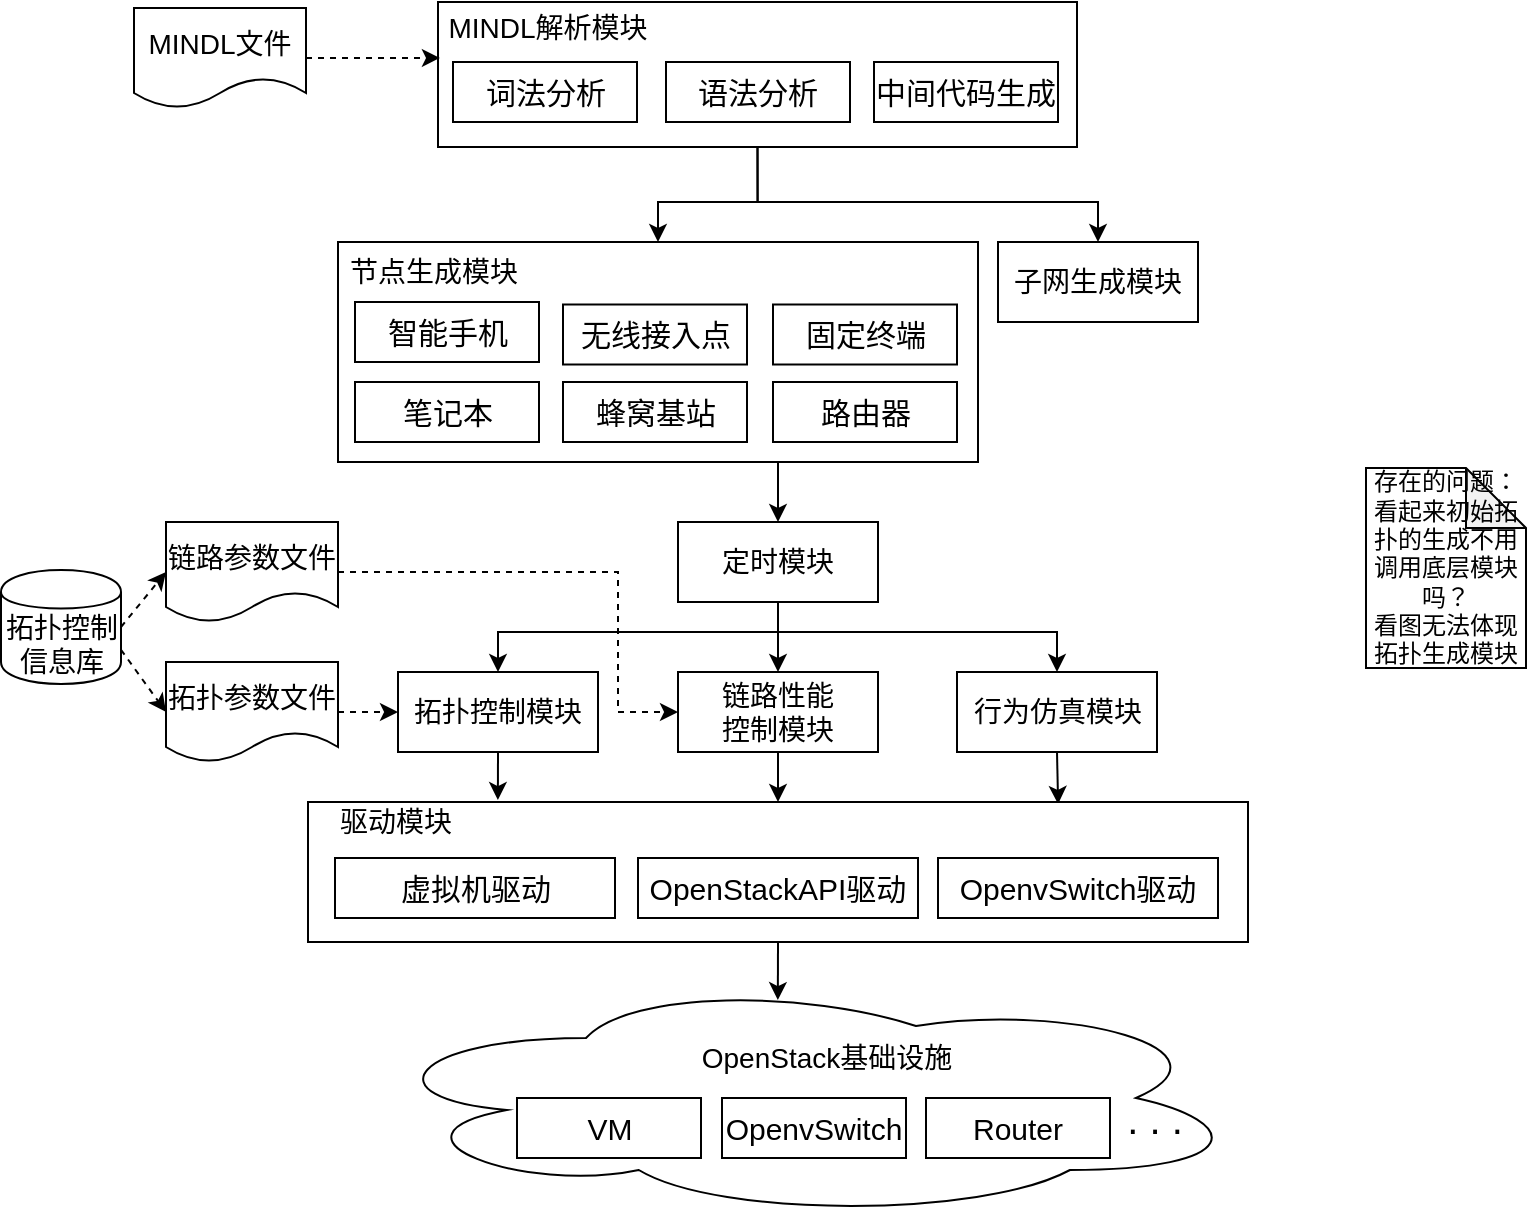 <mxfile version="12.9.4" type="github" pages="2">
  <diagram id="0fftqB5SDdim5vXBRDft" name="原型系统架构">
    <mxGraphModel dx="946" dy="516" grid="0" gridSize="10" guides="1" tooltips="1" connect="1" arrows="1" fold="1" page="1" pageScale="1" pageWidth="827" pageHeight="1169" math="0" shadow="0">
      <root>
        <mxCell id="uDjTmPQQSBD_klyHRm6x-0" />
        <mxCell id="uDjTmPQQSBD_klyHRm6x-1" parent="uDjTmPQQSBD_klyHRm6x-0" />
        <mxCell id="mweEFtc_OPY3hvF9jhtb-39" style="edgeStyle=orthogonalEdgeStyle;rounded=0;orthogonalLoop=1;jettySize=auto;html=1;exitX=0.5;exitY=1;exitDx=0;exitDy=0;entryX=0.5;entryY=0;entryDx=0;entryDy=0;fontSize=14;" parent="uDjTmPQQSBD_klyHRm6x-1" source="mweEFtc_OPY3hvF9jhtb-4" target="izRDwZDjz-BiOcL_oanG-0" edge="1">
          <mxGeometry relative="1" as="geometry">
            <Array as="points">
              <mxPoint x="390" y="330" />
              <mxPoint x="340" y="330" />
            </Array>
          </mxGeometry>
        </mxCell>
        <mxCell id="mweEFtc_OPY3hvF9jhtb-40" style="edgeStyle=orthogonalEdgeStyle;rounded=0;orthogonalLoop=1;jettySize=auto;html=1;exitX=0.5;exitY=1;exitDx=0;exitDy=0;entryX=0.5;entryY=0;entryDx=0;entryDy=0;fontSize=14;" parent="uDjTmPQQSBD_klyHRm6x-1" source="mweEFtc_OPY3hvF9jhtb-4" target="izRDwZDjz-BiOcL_oanG-1" edge="1">
          <mxGeometry relative="1" as="geometry">
            <Array as="points">
              <mxPoint x="390" y="330" />
              <mxPoint x="560" y="330" />
            </Array>
          </mxGeometry>
        </mxCell>
        <mxCell id="mweEFtc_OPY3hvF9jhtb-4" value="" style="rounded=0;whiteSpace=wrap;html=1;" parent="uDjTmPQQSBD_klyHRm6x-1" vertex="1">
          <mxGeometry x="230" y="230" width="319.5" height="72.5" as="geometry" />
        </mxCell>
        <mxCell id="mweEFtc_OPY3hvF9jhtb-52" style="rounded=0;orthogonalLoop=1;jettySize=auto;html=1;exitX=1;exitY=0.5;exitDx=0;exitDy=0;entryX=0;entryY=0.5;entryDx=0;entryDy=0;fontSize=14;dashed=1;" parent="uDjTmPQQSBD_klyHRm6x-1" source="Jeu2VfTS62ePSubwLR9i-0" target="mweEFtc_OPY3hvF9jhtb-6" edge="1">
          <mxGeometry relative="1" as="geometry" />
        </mxCell>
        <mxCell id="mweEFtc_OPY3hvF9jhtb-53" style="edgeStyle=none;rounded=0;orthogonalLoop=1;jettySize=auto;html=1;exitX=1;exitY=0.7;exitDx=0;exitDy=0;entryX=0;entryY=0.5;entryDx=0;entryDy=0;fontSize=14;dashed=1;" parent="uDjTmPQQSBD_klyHRm6x-1" source="Jeu2VfTS62ePSubwLR9i-0" target="mweEFtc_OPY3hvF9jhtb-9" edge="1">
          <mxGeometry relative="1" as="geometry" />
        </mxCell>
        <mxCell id="Jeu2VfTS62ePSubwLR9i-0" value="拓扑控制信息库" style="shape=cylinder;whiteSpace=wrap;html=1;boundedLbl=1;backgroundOutline=1;fontSize=14;" parent="uDjTmPQQSBD_klyHRm6x-1" vertex="1">
          <mxGeometry x="11.5" y="514" width="60" height="57" as="geometry" />
        </mxCell>
        <mxCell id="f7dFB7Q2NZbKy9rVOQps-11" value="&lt;font style=&quot;font-size: 14px;&quot;&gt;MINDL解析模块&lt;/font&gt;" style="text;html=1;strokeColor=none;fillColor=none;align=center;verticalAlign=middle;whiteSpace=wrap;rounded=0;fontSize=14;" parent="uDjTmPQQSBD_klyHRm6x-1" vertex="1">
          <mxGeometry x="230" y="233" width="110" height="20" as="geometry" />
        </mxCell>
        <mxCell id="f7dFB7Q2NZbKy9rVOQps-12" value="&lt;span style=&quot;font-size: 15px&quot;&gt;词法分析&lt;/span&gt;" style="rounded=0;whiteSpace=wrap;html=1;" parent="uDjTmPQQSBD_klyHRm6x-1" vertex="1">
          <mxGeometry x="237.5" y="260" width="92" height="30" as="geometry" />
        </mxCell>
        <mxCell id="f7dFB7Q2NZbKy9rVOQps-13" value="&lt;span style=&quot;font-size: 15px&quot;&gt;语法分析&lt;/span&gt;" style="rounded=0;whiteSpace=wrap;html=1;" parent="uDjTmPQQSBD_klyHRm6x-1" vertex="1">
          <mxGeometry x="344" y="260" width="92" height="30" as="geometry" />
        </mxCell>
        <mxCell id="f7dFB7Q2NZbKy9rVOQps-14" value="&lt;span style=&quot;font-size: 15px&quot;&gt;中间代码生成&lt;/span&gt;" style="rounded=0;whiteSpace=wrap;html=1;" parent="uDjTmPQQSBD_klyHRm6x-1" vertex="1">
          <mxGeometry x="448" y="260" width="92" height="30" as="geometry" />
        </mxCell>
        <mxCell id="izRDwZDjz-BiOcL_oanG-0" value="" style="rounded=0;whiteSpace=wrap;html=1;" parent="uDjTmPQQSBD_klyHRm6x-1" vertex="1">
          <mxGeometry x="180" y="350" width="320" height="110" as="geometry" />
        </mxCell>
        <mxCell id="izRDwZDjz-BiOcL_oanG-1" value="子网生成模块" style="rounded=0;whiteSpace=wrap;html=1;fontSize=14;" parent="uDjTmPQQSBD_klyHRm6x-1" vertex="1">
          <mxGeometry x="510" y="350" width="100" height="40" as="geometry" />
        </mxCell>
        <mxCell id="qhcHdj1BIoHQfp6zYwMF-3" style="edgeStyle=orthogonalEdgeStyle;rounded=0;orthogonalLoop=1;jettySize=auto;html=1;exitX=1;exitY=0.5;exitDx=0;exitDy=0;entryX=0;entryY=0.5;entryDx=0;entryDy=0;dashed=1;" edge="1" parent="uDjTmPQQSBD_klyHRm6x-1" source="mweEFtc_OPY3hvF9jhtb-6" target="mweEFtc_OPY3hvF9jhtb-25">
          <mxGeometry relative="1" as="geometry">
            <Array as="points">
              <mxPoint x="320" y="515" />
              <mxPoint x="320" y="585" />
            </Array>
          </mxGeometry>
        </mxCell>
        <mxCell id="mweEFtc_OPY3hvF9jhtb-6" value="链路参数文件" style="shape=document;whiteSpace=wrap;html=1;boundedLbl=1;fontSize=14;" parent="uDjTmPQQSBD_klyHRm6x-1" vertex="1">
          <mxGeometry x="94" y="490" width="86" height="50" as="geometry" />
        </mxCell>
        <mxCell id="mweEFtc_OPY3hvF9jhtb-49" style="edgeStyle=orthogonalEdgeStyle;rounded=0;orthogonalLoop=1;jettySize=auto;html=1;exitX=1;exitY=0.5;exitDx=0;exitDy=0;entryX=0.003;entryY=0.386;entryDx=0;entryDy=0;entryPerimeter=0;fontSize=14;dashed=1;" parent="uDjTmPQQSBD_klyHRm6x-1" source="mweEFtc_OPY3hvF9jhtb-7" target="mweEFtc_OPY3hvF9jhtb-4" edge="1">
          <mxGeometry relative="1" as="geometry" />
        </mxCell>
        <mxCell id="mweEFtc_OPY3hvF9jhtb-7" value="&lt;font style=&quot;font-size: 14px&quot;&gt;MINDL文件&lt;/font&gt;" style="shape=document;whiteSpace=wrap;html=1;boundedLbl=1;" parent="uDjTmPQQSBD_klyHRm6x-1" vertex="1">
          <mxGeometry x="78" y="233" width="86" height="50" as="geometry" />
        </mxCell>
        <mxCell id="qhcHdj1BIoHQfp6zYwMF-2" style="edgeStyle=orthogonalEdgeStyle;rounded=0;orthogonalLoop=1;jettySize=auto;html=1;exitX=1;exitY=0.5;exitDx=0;exitDy=0;entryX=0;entryY=0.5;entryDx=0;entryDy=0;dashed=1;" edge="1" parent="uDjTmPQQSBD_klyHRm6x-1" source="mweEFtc_OPY3hvF9jhtb-9" target="mweEFtc_OPY3hvF9jhtb-24">
          <mxGeometry relative="1" as="geometry" />
        </mxCell>
        <mxCell id="mweEFtc_OPY3hvF9jhtb-9" value="拓扑参数文件" style="shape=document;whiteSpace=wrap;html=1;boundedLbl=1;fontSize=14;" parent="uDjTmPQQSBD_klyHRm6x-1" vertex="1">
          <mxGeometry x="94" y="560" width="86" height="50" as="geometry" />
        </mxCell>
        <mxCell id="mweEFtc_OPY3hvF9jhtb-11" value="&lt;span style=&quot;font-size: 15px&quot;&gt;固定终端&lt;/span&gt;" style="rounded=0;whiteSpace=wrap;html=1;" parent="uDjTmPQQSBD_klyHRm6x-1" vertex="1">
          <mxGeometry x="397.5" y="381.25" width="92" height="30" as="geometry" />
        </mxCell>
        <mxCell id="mweEFtc_OPY3hvF9jhtb-12" value="&lt;span style=&quot;font-size: 15px&quot;&gt;智能手机&lt;/span&gt;" style="rounded=0;whiteSpace=wrap;html=1;" parent="uDjTmPQQSBD_klyHRm6x-1" vertex="1">
          <mxGeometry x="188.5" y="380" width="92" height="30" as="geometry" />
        </mxCell>
        <mxCell id="mweEFtc_OPY3hvF9jhtb-13" value="&lt;span style=&quot;font-size: 15px&quot;&gt;笔记本&lt;/span&gt;" style="rounded=0;whiteSpace=wrap;html=1;" parent="uDjTmPQQSBD_klyHRm6x-1" vertex="1">
          <mxGeometry x="188.5" y="420" width="92" height="30" as="geometry" />
        </mxCell>
        <mxCell id="mweEFtc_OPY3hvF9jhtb-14" value="&lt;span style=&quot;font-size: 15px&quot;&gt;路由器&lt;/span&gt;" style="rounded=0;whiteSpace=wrap;html=1;" parent="uDjTmPQQSBD_klyHRm6x-1" vertex="1">
          <mxGeometry x="397.5" y="420" width="92" height="30" as="geometry" />
        </mxCell>
        <mxCell id="mweEFtc_OPY3hvF9jhtb-15" value="&lt;span style=&quot;font-size: 15px&quot;&gt;无线接入点&lt;/span&gt;" style="rounded=0;whiteSpace=wrap;html=1;" parent="uDjTmPQQSBD_klyHRm6x-1" vertex="1">
          <mxGeometry x="292.5" y="381.25" width="92" height="30" as="geometry" />
        </mxCell>
        <mxCell id="mweEFtc_OPY3hvF9jhtb-16" value="&lt;span style=&quot;font-size: 15px&quot;&gt;蜂窝基站&lt;/span&gt;" style="rounded=0;whiteSpace=wrap;html=1;" parent="uDjTmPQQSBD_klyHRm6x-1" vertex="1">
          <mxGeometry x="292.5" y="420" width="92" height="30" as="geometry" />
        </mxCell>
        <mxCell id="mweEFtc_OPY3hvF9jhtb-20" value="&lt;font style=&quot;font-size: 14px&quot;&gt;节点生成模块&lt;/font&gt;" style="text;html=1;strokeColor=none;fillColor=none;align=center;verticalAlign=middle;whiteSpace=wrap;rounded=0;" parent="uDjTmPQQSBD_klyHRm6x-1" vertex="1">
          <mxGeometry x="183" y="355" width="90" height="20" as="geometry" />
        </mxCell>
        <mxCell id="mweEFtc_OPY3hvF9jhtb-42" style="edgeStyle=orthogonalEdgeStyle;rounded=0;orthogonalLoop=1;jettySize=auto;html=1;exitX=0.5;exitY=1;exitDx=0;exitDy=0;entryX=0.5;entryY=0;entryDx=0;entryDy=0;fontSize=14;" parent="uDjTmPQQSBD_klyHRm6x-1" source="mweEFtc_OPY3hvF9jhtb-23" target="mweEFtc_OPY3hvF9jhtb-24" edge="1">
          <mxGeometry relative="1" as="geometry">
            <Array as="points">
              <mxPoint x="400" y="545" />
              <mxPoint x="260" y="545" />
            </Array>
          </mxGeometry>
        </mxCell>
        <mxCell id="mweEFtc_OPY3hvF9jhtb-43" style="edgeStyle=orthogonalEdgeStyle;rounded=0;orthogonalLoop=1;jettySize=auto;html=1;exitX=0.5;exitY=1;exitDx=0;exitDy=0;entryX=0.5;entryY=0;entryDx=0;entryDy=0;fontSize=14;" parent="uDjTmPQQSBD_klyHRm6x-1" source="mweEFtc_OPY3hvF9jhtb-23" target="mweEFtc_OPY3hvF9jhtb-26" edge="1">
          <mxGeometry relative="1" as="geometry">
            <Array as="points">
              <mxPoint x="400" y="545" />
              <mxPoint x="540" y="545" />
            </Array>
          </mxGeometry>
        </mxCell>
        <mxCell id="mweEFtc_OPY3hvF9jhtb-44" style="edgeStyle=orthogonalEdgeStyle;rounded=0;orthogonalLoop=1;jettySize=auto;html=1;exitX=0.5;exitY=1;exitDx=0;exitDy=0;entryX=0.5;entryY=0;entryDx=0;entryDy=0;fontSize=14;" parent="uDjTmPQQSBD_klyHRm6x-1" source="mweEFtc_OPY3hvF9jhtb-23" target="mweEFtc_OPY3hvF9jhtb-25" edge="1">
          <mxGeometry relative="1" as="geometry" />
        </mxCell>
        <mxCell id="mweEFtc_OPY3hvF9jhtb-23" value="定时模块" style="rounded=0;whiteSpace=wrap;html=1;fontSize=14;" parent="uDjTmPQQSBD_klyHRm6x-1" vertex="1">
          <mxGeometry x="350" y="490" width="100" height="40" as="geometry" />
        </mxCell>
        <mxCell id="mweEFtc_OPY3hvF9jhtb-50" style="edgeStyle=orthogonalEdgeStyle;rounded=0;orthogonalLoop=1;jettySize=auto;html=1;exitX=0.5;exitY=1;exitDx=0;exitDy=0;entryX=0.202;entryY=-0.014;entryDx=0;entryDy=0;entryPerimeter=0;fontSize=14;" parent="uDjTmPQQSBD_klyHRm6x-1" source="mweEFtc_OPY3hvF9jhtb-24" target="mweEFtc_OPY3hvF9jhtb-28" edge="1">
          <mxGeometry relative="1" as="geometry" />
        </mxCell>
        <mxCell id="mweEFtc_OPY3hvF9jhtb-24" value="拓扑控制模块" style="rounded=0;whiteSpace=wrap;html=1;fontSize=14;" parent="uDjTmPQQSBD_klyHRm6x-1" vertex="1">
          <mxGeometry x="210" y="565" width="100" height="40" as="geometry" />
        </mxCell>
        <mxCell id="mweEFtc_OPY3hvF9jhtb-46" style="edgeStyle=orthogonalEdgeStyle;rounded=0;orthogonalLoop=1;jettySize=auto;html=1;exitX=0.5;exitY=1;exitDx=0;exitDy=0;entryX=0.5;entryY=0;entryDx=0;entryDy=0;fontSize=14;" parent="uDjTmPQQSBD_klyHRm6x-1" source="mweEFtc_OPY3hvF9jhtb-25" target="mweEFtc_OPY3hvF9jhtb-28" edge="1">
          <mxGeometry relative="1" as="geometry" />
        </mxCell>
        <mxCell id="mweEFtc_OPY3hvF9jhtb-25" value="链路性能&lt;br&gt;控制模块" style="rounded=0;whiteSpace=wrap;html=1;fontSize=14;" parent="uDjTmPQQSBD_klyHRm6x-1" vertex="1">
          <mxGeometry x="350" y="565" width="100" height="40" as="geometry" />
        </mxCell>
        <mxCell id="mweEFtc_OPY3hvF9jhtb-51" style="edgeStyle=orthogonalEdgeStyle;rounded=0;orthogonalLoop=1;jettySize=auto;html=1;exitX=0.5;exitY=1;exitDx=0;exitDy=0;entryX=0.798;entryY=0.014;entryDx=0;entryDy=0;entryPerimeter=0;fontSize=14;" parent="uDjTmPQQSBD_klyHRm6x-1" source="mweEFtc_OPY3hvF9jhtb-26" target="mweEFtc_OPY3hvF9jhtb-28" edge="1">
          <mxGeometry relative="1" as="geometry" />
        </mxCell>
        <mxCell id="mweEFtc_OPY3hvF9jhtb-26" value="行为仿真模块" style="rounded=0;whiteSpace=wrap;html=1;fontSize=14;" parent="uDjTmPQQSBD_klyHRm6x-1" vertex="1">
          <mxGeometry x="489.5" y="565" width="100" height="40" as="geometry" />
        </mxCell>
        <mxCell id="mweEFtc_OPY3hvF9jhtb-27" style="edgeStyle=orthogonalEdgeStyle;rounded=0;orthogonalLoop=1;jettySize=auto;html=1;exitX=0.5;exitY=1;exitDx=0;exitDy=0;fontSize=14;" parent="uDjTmPQQSBD_klyHRm6x-1" source="mweEFtc_OPY3hvF9jhtb-24" target="mweEFtc_OPY3hvF9jhtb-24" edge="1">
          <mxGeometry relative="1" as="geometry" />
        </mxCell>
        <mxCell id="mweEFtc_OPY3hvF9jhtb-59" style="edgeStyle=orthogonalEdgeStyle;rounded=0;orthogonalLoop=1;jettySize=auto;html=1;exitX=0.5;exitY=1;exitDx=0;exitDy=0;entryX=0.468;entryY=0.092;entryDx=0;entryDy=0;entryPerimeter=0;endArrow=classic;endFill=1;fontSize=14;" parent="uDjTmPQQSBD_klyHRm6x-1" source="mweEFtc_OPY3hvF9jhtb-28" target="mweEFtc_OPY3hvF9jhtb-33" edge="1">
          <mxGeometry relative="1" as="geometry" />
        </mxCell>
        <mxCell id="mweEFtc_OPY3hvF9jhtb-28" value="" style="rounded=0;whiteSpace=wrap;html=1;" parent="uDjTmPQQSBD_klyHRm6x-1" vertex="1">
          <mxGeometry x="165" y="630" width="470" height="70" as="geometry" />
        </mxCell>
        <mxCell id="mweEFtc_OPY3hvF9jhtb-29" value="&lt;span style=&quot;font-size: 15px&quot;&gt;虚拟机驱动&lt;/span&gt;" style="rounded=0;whiteSpace=wrap;html=1;" parent="uDjTmPQQSBD_klyHRm6x-1" vertex="1">
          <mxGeometry x="178.5" y="658" width="140" height="30" as="geometry" />
        </mxCell>
        <mxCell id="mweEFtc_OPY3hvF9jhtb-30" value="&lt;span style=&quot;font-size: 15px&quot;&gt;OpenStackAPI驱动&lt;/span&gt;" style="rounded=0;whiteSpace=wrap;html=1;" parent="uDjTmPQQSBD_klyHRm6x-1" vertex="1">
          <mxGeometry x="330" y="658" width="140" height="30" as="geometry" />
        </mxCell>
        <mxCell id="mweEFtc_OPY3hvF9jhtb-31" value="&lt;span style=&quot;font-size: 15px&quot;&gt;OpenvSwitch驱动&lt;br&gt;&lt;/span&gt;" style="rounded=0;whiteSpace=wrap;html=1;" parent="uDjTmPQQSBD_klyHRm6x-1" vertex="1">
          <mxGeometry x="480" y="658" width="140" height="30" as="geometry" />
        </mxCell>
        <mxCell id="mweEFtc_OPY3hvF9jhtb-32" value="&lt;font style=&quot;font-size: 14px&quot;&gt;驱动模块&lt;/font&gt;" style="text;html=1;strokeColor=none;fillColor=none;align=center;verticalAlign=middle;whiteSpace=wrap;rounded=0;" parent="uDjTmPQQSBD_klyHRm6x-1" vertex="1">
          <mxGeometry x="164" y="630" width="90" height="20" as="geometry" />
        </mxCell>
        <mxCell id="mweEFtc_OPY3hvF9jhtb-33" value="" style="ellipse;shape=cloud;whiteSpace=wrap;html=1;fontSize=14;" parent="uDjTmPQQSBD_klyHRm6x-1" vertex="1">
          <mxGeometry x="194" y="718" width="440" height="120" as="geometry" />
        </mxCell>
        <mxCell id="mweEFtc_OPY3hvF9jhtb-34" value="OpenStack基础设施" style="text;html=1;align=center;verticalAlign=middle;resizable=0;points=[];autosize=1;fontSize=14;" parent="uDjTmPQQSBD_klyHRm6x-1" vertex="1">
          <mxGeometry x="354" y="748" width="140" height="20" as="geometry" />
        </mxCell>
        <mxCell id="mweEFtc_OPY3hvF9jhtb-35" value="&lt;span style=&quot;font-size: 15px&quot;&gt;VM&lt;/span&gt;" style="rounded=0;whiteSpace=wrap;html=1;" parent="uDjTmPQQSBD_klyHRm6x-1" vertex="1">
          <mxGeometry x="269.5" y="778" width="92" height="30" as="geometry" />
        </mxCell>
        <mxCell id="mweEFtc_OPY3hvF9jhtb-36" value="&lt;span style=&quot;font-size: 15px&quot;&gt;OpenvSwitch&lt;/span&gt;" style="rounded=0;whiteSpace=wrap;html=1;" parent="uDjTmPQQSBD_klyHRm6x-1" vertex="1">
          <mxGeometry x="372" y="778" width="92" height="30" as="geometry" />
        </mxCell>
        <mxCell id="mweEFtc_OPY3hvF9jhtb-37" value="&lt;span style=&quot;font-size: 15px&quot;&gt;Router&lt;/span&gt;" style="rounded=0;whiteSpace=wrap;html=1;" parent="uDjTmPQQSBD_klyHRm6x-1" vertex="1">
          <mxGeometry x="474" y="778" width="92" height="30" as="geometry" />
        </mxCell>
        <mxCell id="mweEFtc_OPY3hvF9jhtb-38" value="&lt;font style=&quot;font-size: 20px&quot;&gt;. . .&lt;/font&gt;" style="text;html=1;align=center;verticalAlign=middle;resizable=0;points=[];autosize=1;fontSize=14;" parent="uDjTmPQQSBD_klyHRm6x-1" vertex="1">
          <mxGeometry x="568" y="778" width="40" height="20" as="geometry" />
        </mxCell>
        <mxCell id="mweEFtc_OPY3hvF9jhtb-41" value="" style="endArrow=classic;html=1;fontSize=14;entryX=0.5;entryY=0;entryDx=0;entryDy=0;" parent="uDjTmPQQSBD_klyHRm6x-1" target="mweEFtc_OPY3hvF9jhtb-23" edge="1">
          <mxGeometry width="50" height="50" relative="1" as="geometry">
            <mxPoint x="400" y="460" as="sourcePoint" />
            <mxPoint x="320" y="490" as="targetPoint" />
          </mxGeometry>
        </mxCell>
        <mxCell id="qhcHdj1BIoHQfp6zYwMF-4" value="存在的问题：&lt;br&gt;看起来初始拓扑的生成不用调用底层模块吗？&lt;br&gt;看图无法体现拓扑生成模块" style="shape=note;whiteSpace=wrap;html=1;backgroundOutline=1;darkOpacity=0.05;" vertex="1" parent="uDjTmPQQSBD_klyHRm6x-1">
          <mxGeometry x="694" y="463" width="80" height="100" as="geometry" />
        </mxCell>
      </root>
    </mxGraphModel>
  </diagram>
  <diagram id="wFybjqzuRoPJx30oaoKm" name="仿真平台层次结构">
    
    <mxGraphModel dx="946" dy="516" grid="1" gridSize="10" guides="1" tooltips="1" connect="1" arrows="1" fold="1" page="1" pageScale="1" pageWidth="827" pageHeight="1169" math="0" shadow="0">
      
      <root>
        
        <mxCell id="S2B2vpb7MruIjo4d-82o-0" />
        
        <mxCell id="S2B2vpb7MruIjo4d-82o-1" parent="S2B2vpb7MruIjo4d-82o-0" />
        
        <mxCell id="S2B2vpb7MruIjo4d-82o-2" value="&lt;span style=&quot;white-space: normal&quot;&gt;&lt;font style=&quot;font-size: 14px&quot;&gt;仿真测试层&lt;/font&gt;&lt;/span&gt;" style="rounded=1;whiteSpace=wrap;html=1;" parent="S2B2vpb7MruIjo4d-82o-1" vertex="1">
          
          <mxGeometry x="350" y="260" width="210" height="50" as="geometry" />
          
        </mxCell>
        
        <mxCell id="S2B2vpb7MruIjo4d-82o-3" value="&lt;span style=&quot;white-space: normal&quot;&gt;&lt;font style=&quot;font-size: 14px&quot;&gt;物理资源层&lt;/font&gt;&lt;/span&gt;" style="rounded=1;whiteSpace=wrap;html=1;" parent="S2B2vpb7MruIjo4d-82o-1" vertex="1">
          
          <mxGeometry x="350" y="530" width="210" height="50" as="geometry" />
          
        </mxCell>
        
        <mxCell id="S2B2vpb7MruIjo4d-82o-4" value="&lt;font style=&quot;font-size: 14px&quot;&gt;云资源管理层&lt;/font&gt;" style="rounded=1;whiteSpace=wrap;html=1;" parent="S2B2vpb7MruIjo4d-82o-1" vertex="1">
          
          <mxGeometry x="350" y="350" width="210" height="50" as="geometry" />
          
        </mxCell>
        
        <mxCell id="S2B2vpb7MruIjo4d-82o-5" value="&lt;span style=&quot;white-space: normal&quot;&gt;&lt;font style=&quot;font-size: 14px&quot;&gt;虚拟资源层&lt;/font&gt;&lt;/span&gt;" style="rounded=1;whiteSpace=wrap;html=1;" parent="S2B2vpb7MruIjo4d-82o-1" vertex="1">
          
          <mxGeometry x="350" y="440" width="210" height="50" as="geometry" />
          
        </mxCell>
        
        <mxCell id="S2B2vpb7MruIjo4d-82o-6" value="" style="shape=flexArrow;endArrow=classic;html=1;" parent="S2B2vpb7MruIjo4d-82o-1" edge="1">
          
          <mxGeometry width="50" height="50" relative="1" as="geometry">
            
            <mxPoint x="455" y="310" as="sourcePoint" />
            
            <mxPoint x="455" y="350" as="targetPoint" />
            
          </mxGeometry>
          
        </mxCell>
        
        <mxCell id="S2B2vpb7MruIjo4d-82o-7" value="" style="shape=flexArrow;endArrow=classic;html=1;" parent="S2B2vpb7MruIjo4d-82o-1" edge="1">
          
          <mxGeometry width="50" height="50" relative="1" as="geometry">
            
            <mxPoint x="455" y="490" as="sourcePoint" />
            
            <mxPoint x="455" y="530" as="targetPoint" />
            
          </mxGeometry>
          
        </mxCell>
        
        <mxCell id="S2B2vpb7MruIjo4d-82o-8" value="" style="shape=flexArrow;endArrow=classic;html=1;" parent="S2B2vpb7MruIjo4d-82o-1" edge="1">
          
          <mxGeometry width="50" height="50" relative="1" as="geometry">
            
            <mxPoint x="454" y="400" as="sourcePoint" />
            
            <mxPoint x="454" y="440" as="targetPoint" />
            
          </mxGeometry>
          
        </mxCell>
        
      </root>
      
    </mxGraphModel>
    
  </diagram>
</mxfile>
